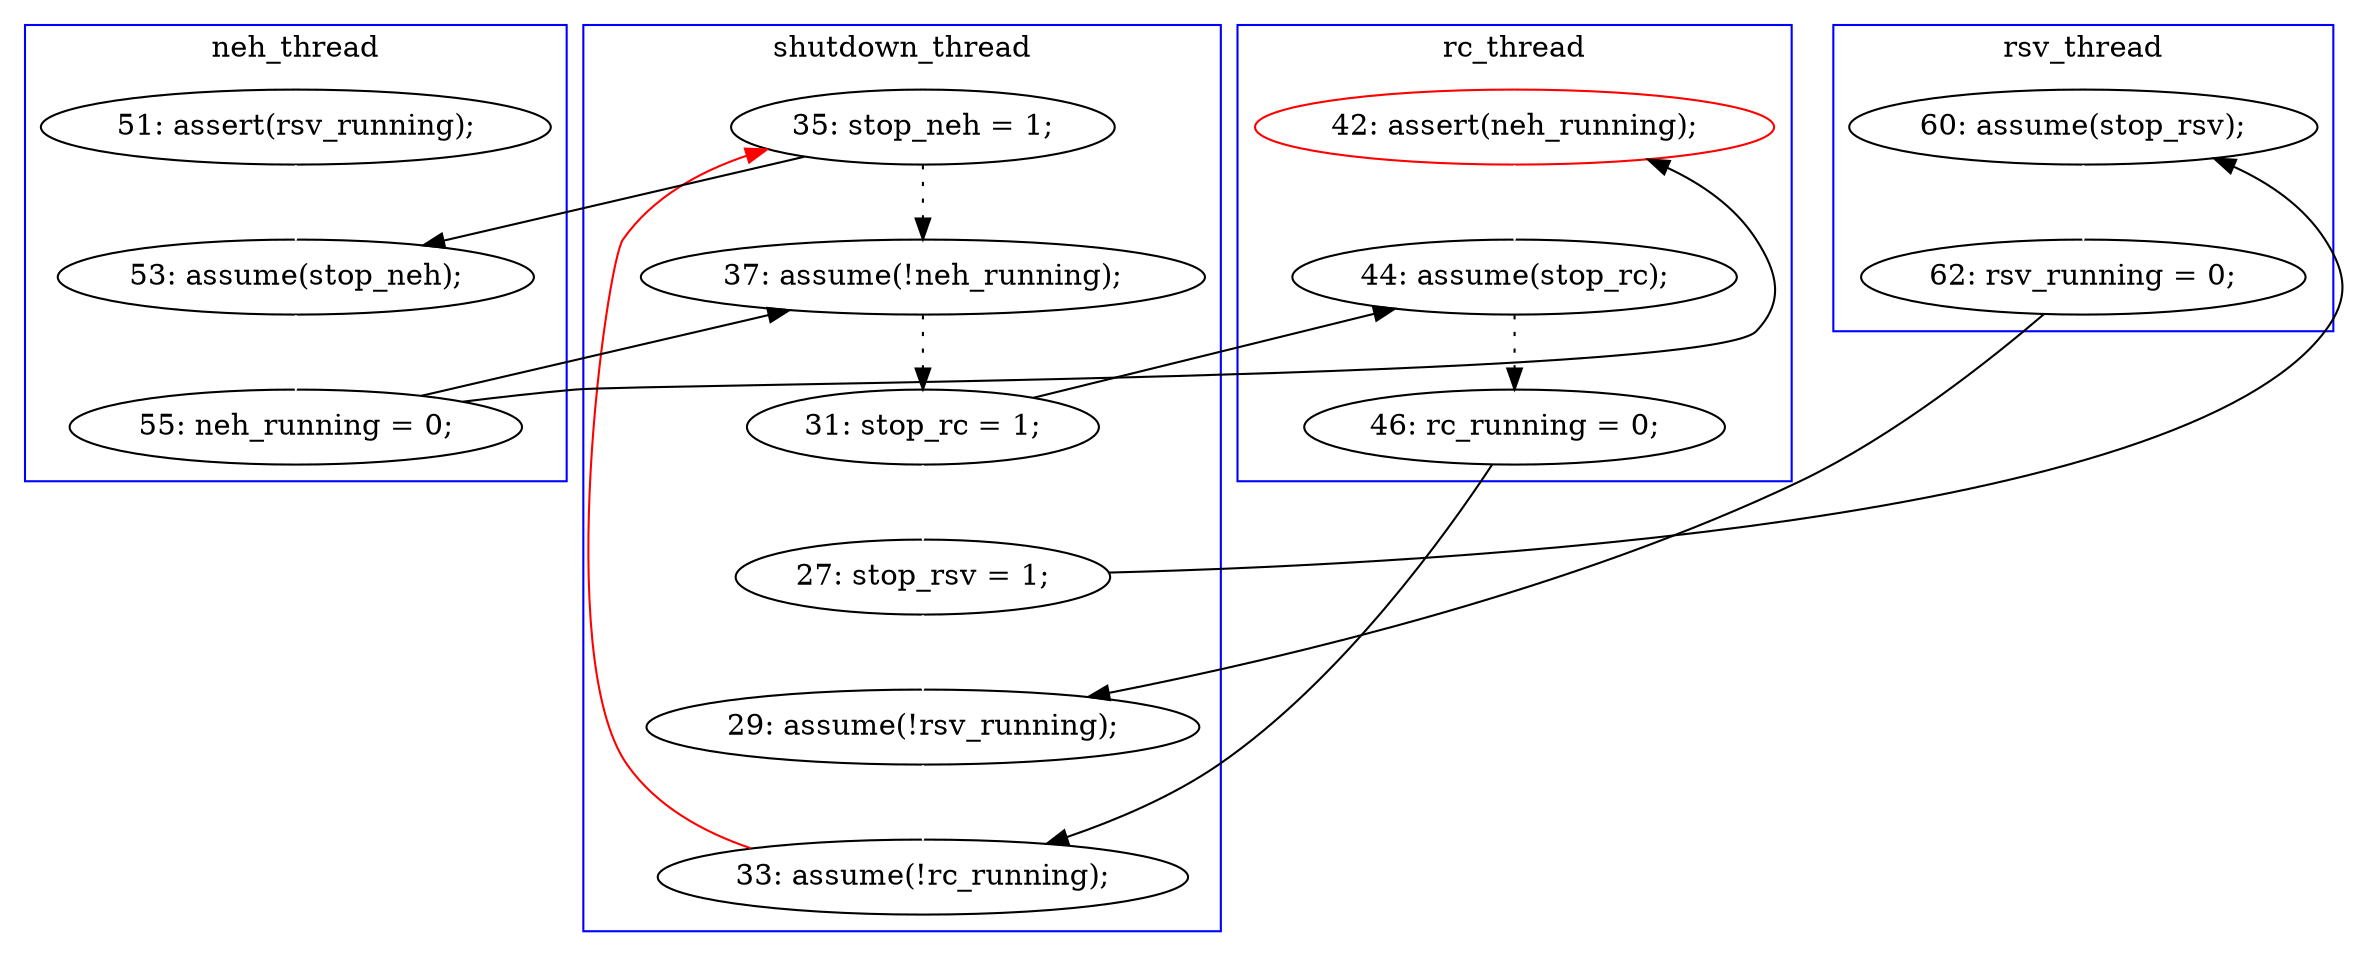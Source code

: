 digraph Counterexample {
	22 -> 23 [color = black, style = solid, constraint = false]
	31 -> 12 [color = red, style = solid, constraint = false]
	18 -> 24 [color = black, style = solid, constraint = false]
	25 -> 28 [color = black, style = solid, constraint = false]
	12 -> 17 [color = black, style = solid, constraint = false]
	17 -> 18 [color = white, style = solid]
	24 -> 26 [color = white, style = solid]
	28 -> 31 [color = white, style = solid]
	29 -> 31 [color = black, style = solid, constraint = false]
	21 -> 22 [color = white, style = solid]
	26 -> 29 [color = black, style = dotted]
	23 -> 25 [color = white, style = solid]
	15 -> 17 [color = white, style = solid]
	18 -> 20 [color = black, style = solid, constraint = false]
	12 -> 20 [color = black, style = dotted]
	20 -> 21 [color = black, style = dotted]
	22 -> 28 [color = white, style = solid]
	21 -> 26 [color = black, style = solid, constraint = false]
	subgraph cluster4 {
		label = rsv_thread
		color = blue
		25  [label = "62: rsv_running = 0;"]
		23  [label = "60: assume(stop_rsv);"]
	}
	subgraph cluster3 {
		label = neh_thread
		color = blue
		15  [label = "51: assert(rsv_running);"]
		18  [label = "55: neh_running = 0;"]
		17  [label = "53: assume(stop_neh);"]
	}
	subgraph cluster1 {
		label = shutdown_thread
		color = blue
		20  [label = "37: assume(!neh_running);"]
		31  [label = "33: assume(!rc_running);"]
		28  [label = "29: assume(!rsv_running);"]
		12  [label = "35: stop_neh = 1;"]
		21  [label = "31: stop_rc = 1;"]
		22  [label = "27: stop_rsv = 1;"]
	}
	subgraph cluster2 {
		label = rc_thread
		color = blue
		29  [label = "46: rc_running = 0;"]
		26  [label = "44: assume(stop_rc);"]
		24  [label = "42: assert(neh_running);", color = red]
	}
}